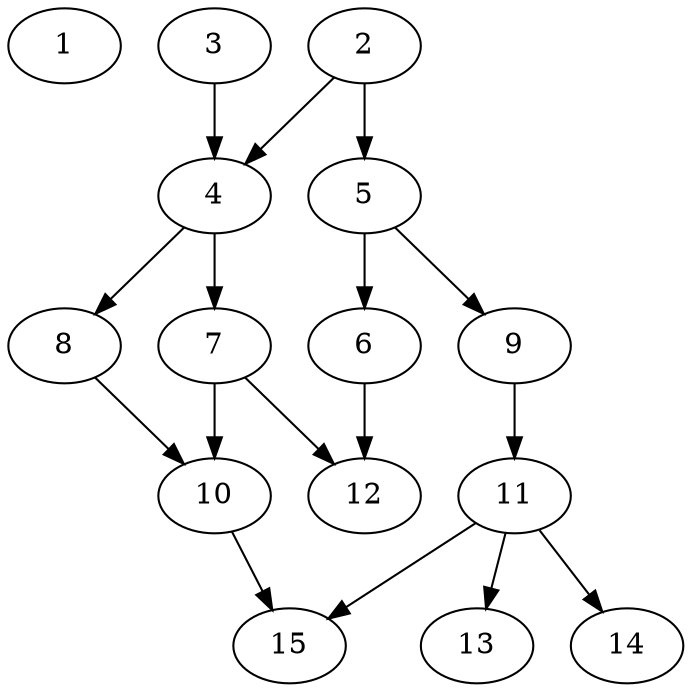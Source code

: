 // DAG automatically generated by daggen at Thu Oct  3 13:59:26 2019
// ./daggen --dot -n 15 --ccr 0.5 --fat 0.5 --regular 0.5 --density 0.5 --mindata 5242880 --maxdata 52428800 
digraph G {
  1 [size="77402112", alpha="0.14", expect_size="38701056"] 
  2 [size="99858432", alpha="0.20", expect_size="49929216"] 
  2 -> 4 [size ="49929216"]
  2 -> 5 [size ="49929216"]
  3 [size="35852288", alpha="0.03", expect_size="17926144"] 
  3 -> 4 [size ="17926144"]
  4 [size="79839232", alpha="0.16", expect_size="39919616"] 
  4 -> 7 [size ="39919616"]
  4 -> 8 [size ="39919616"]
  5 [size="58251264", alpha="0.12", expect_size="29125632"] 
  5 -> 6 [size ="29125632"]
  5 -> 9 [size ="29125632"]
  6 [size="52203520", alpha="0.18", expect_size="26101760"] 
  6 -> 12 [size ="26101760"]
  7 [size="69599232", alpha="0.00", expect_size="34799616"] 
  7 -> 10 [size ="34799616"]
  7 -> 12 [size ="34799616"]
  8 [size="15044608", alpha="0.20", expect_size="7522304"] 
  8 -> 10 [size ="7522304"]
  9 [size="60573696", alpha="0.13", expect_size="30286848"] 
  9 -> 11 [size ="30286848"]
  10 [size="96294912", alpha="0.04", expect_size="48147456"] 
  10 -> 15 [size ="48147456"]
  11 [size="51281920", alpha="0.11", expect_size="25640960"] 
  11 -> 13 [size ="25640960"]
  11 -> 14 [size ="25640960"]
  11 -> 15 [size ="25640960"]
  12 [size="21123072", alpha="0.06", expect_size="10561536"] 
  13 [size="20049920", alpha="0.17", expect_size="10024960"] 
  14 [size="35295232", alpha="0.12", expect_size="17647616"] 
  15 [size="15730688", alpha="0.07", expect_size="7865344"] 
}
